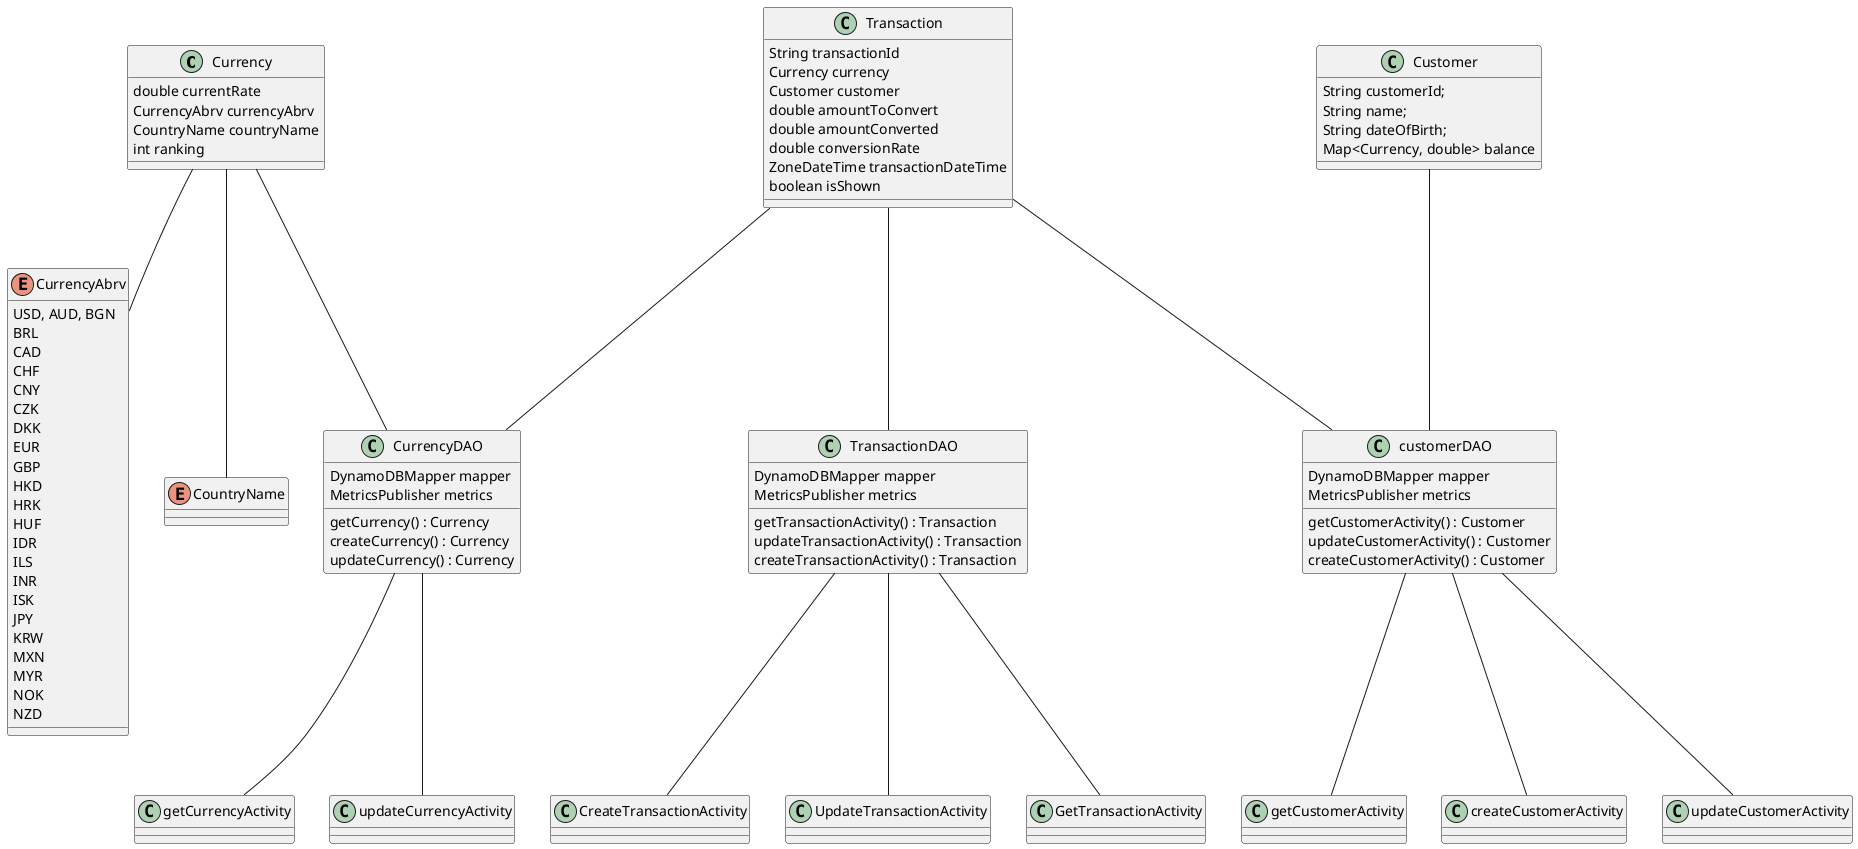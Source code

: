 @startuml
Currency -- CurrencyAbrv
Transaction -- TransactionDAO
TransactionDAO -- CreateTransactionActivity
TransactionDAO -- UpdateTransactionActivity
TransactionDAO -- GetTransactionActivity
Currency -- CurrencyDAO
Transaction -- customerDAO
Customer -- customerDAO
customerDAO -- getCustomerActivity
customerDAO -- createCustomerActivity
customerDAO -- updateCustomerActivity
Transaction -- CurrencyDAO
CurrencyDAO -- getCurrencyActivity
CurrencyDAO -- updateCurrencyActivity
Currency -- CountryName
class Currency {
double currentRate
CurrencyAbrv currencyAbrv
CountryName countryName
int ranking
}
ENUM CountryName{

}

ENUM CurrencyAbrv {
USD, AUD, BGN
BRL
CAD
CHF
CNY
CZK
DKK
EUR
GBP
HKD
HRK
HUF
IDR
ILS
INR
ISK
JPY
KRW
MXN
MYR
NOK
NZD
}
class CurrencyDAO {
DynamoDBMapper mapper
MetricsPublisher metrics
getCurrency() : Currency
createCurrency() : Currency
updateCurrency() : Currency
}

class updateCurrencyActivity{
}
class getCurrencyActivity {
}
class TransactionDAO {
DynamoDBMapper mapper
MetricsPublisher metrics
getTransactionActivity() : Transaction
updateTransactionActivity() : Transaction
createTransactionActivity() : Transaction
}
class Transaction {
String transactionId
Currency currency
Customer customer
double amountToConvert
double amountConverted
double conversionRate
ZoneDateTime transactionDateTime
boolean isShown
}
class UpdateTransactionActivity {
}
class CreateTransactionActivity {
}
class GetTransactionActivity {
}

class customerDAO {
DynamoDBMapper mapper
MetricsPublisher metrics
getCustomerActivity() : Customer
updateCustomerActivity() : Customer
createCustomerActivity() : Customer
}

class Customer {
String customerId;
String name;
String dateOfBirth;
Map<Currency, double> balance
}
@enduml
